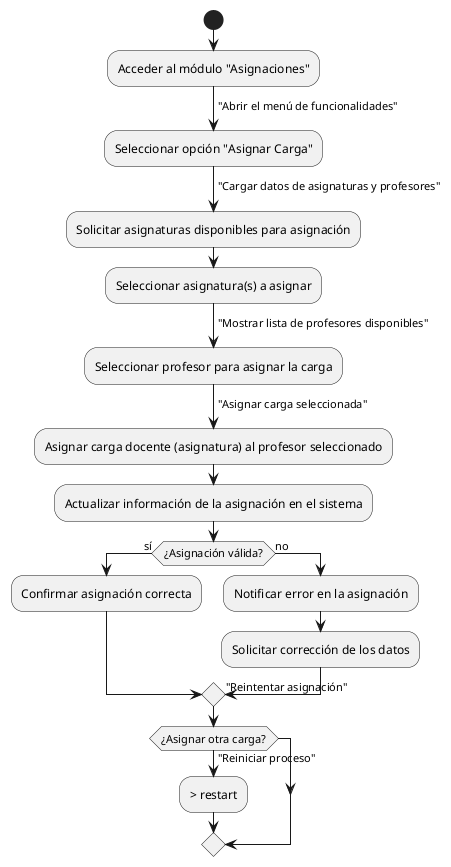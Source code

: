 @startuml
start
:Acceder al módulo "Asignaciones";
-> "Abrir el menú de funcionalidades";
:Seleccionar opción "Asignar Carga";
-> "Cargar datos de asignaturas y profesores";

:Solicitar asignaturas disponibles para asignación;
:Seleccionar asignatura(s) a asignar;
-> "Mostrar lista de profesores disponibles";

:Seleccionar profesor para asignar la carga;
-> "Asignar carga seleccionada";

:Asignar carga docente (asignatura) al profesor seleccionado;
:Actualizar información de la asignación en el sistema;

if (¿Asignación válida?) then (sí)
  :Confirmar asignación correcta;
else (no)
  :Notificar error en la asignación;
  :Solicitar corrección de los datos;
  -> "Reintentar asignación";
endif

if (¿Asignar otra carga?) then (sí)
  -> "Reiniciar proceso";
  -> restart
